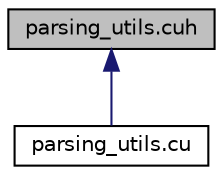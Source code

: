 digraph "parsing_utils.cuh"
{
  edge [fontname="Helvetica",fontsize="10",labelfontname="Helvetica",labelfontsize="10"];
  node [fontname="Helvetica",fontsize="10",shape=record];
  Node42 [label="parsing_utils.cuh",height=0.2,width=0.4,color="black", fillcolor="grey75", style="filled", fontcolor="black"];
  Node42 -> Node43 [dir="back",color="midnightblue",fontsize="10",style="solid",fontname="Helvetica"];
  Node43 [label="parsing_utils.cu",height=0.2,width=0.4,color="black", fillcolor="white", style="filled",URL="$parsing__utils_8cu.html"];
}
